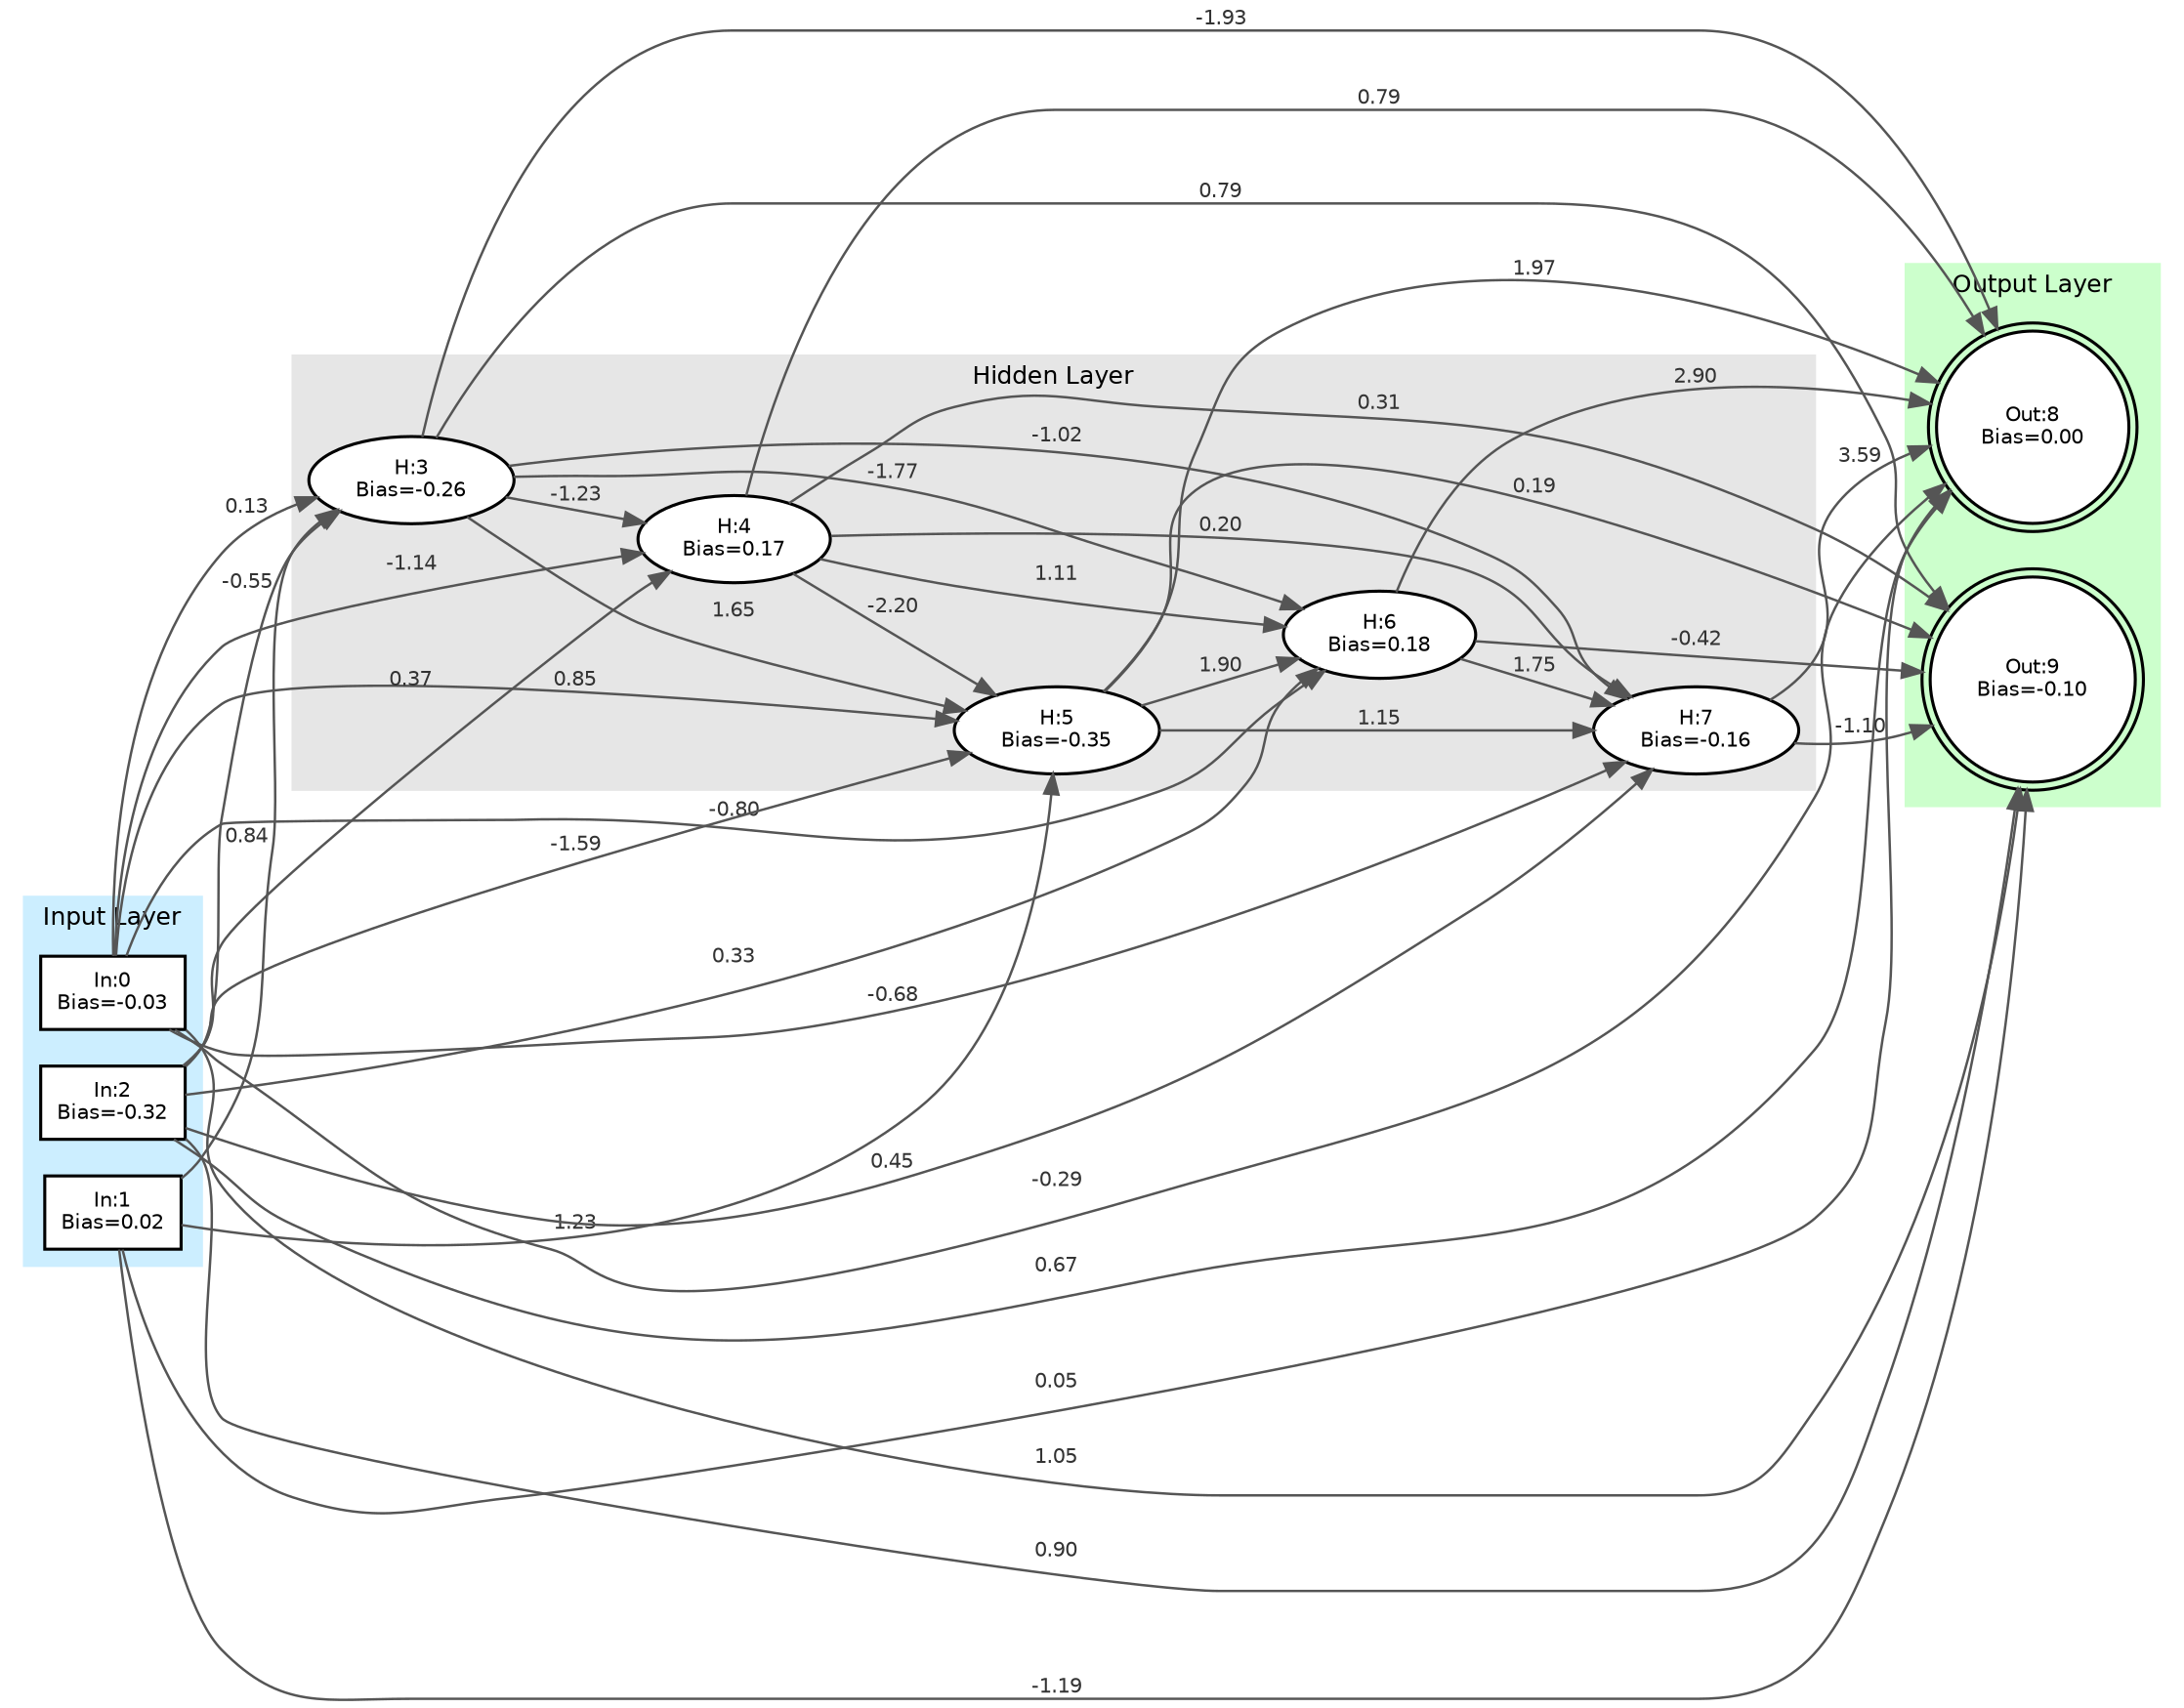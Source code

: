 digraph Minet {
    // Use left-to-right orientation
    rankdir=LR;
    graph [layout=dot, fontname="Helvetica", fontsize=12];
    node [fontname="Helvetica", fontsize=10];
    edge [fontname="Helvetica", fontsize=10];

    subgraph cluster_inputs {
        style=filled;
        color="#cceeff";
        penwidth=1.5;
        label="Input Layer";
        labelloc="top";
        labeljust="center";
        rank=same;
        neuron_0 [shape=box, style=filled, fillcolor=white, penwidth=1.5, label="In:0\nBias=-0.03"];
        neuron_1 [shape=box, style=filled, fillcolor=white, penwidth=1.5, label="In:1\nBias=0.02"];
        neuron_2 [shape=box, style=filled, fillcolor=white, penwidth=1.5, label="In:2\nBias=-0.32"];
    }

    subgraph cluster_hidden {
        style=filled;
        color="#e6e6e6";
        penwidth=1.5;
        label="Hidden Layer";
        labelloc="top";
        labeljust="center";
        neuron_3 [shape=ellipse, style=filled, fillcolor=white, penwidth=1.5, label="H:3\nBias=-0.26"];
        neuron_4 [shape=ellipse, style=filled, fillcolor=white, penwidth=1.5, label="H:4\nBias=0.17"];
        neuron_5 [shape=ellipse, style=filled, fillcolor=white, penwidth=1.5, label="H:5\nBias=-0.35"];
        neuron_6 [shape=ellipse, style=filled, fillcolor=white, penwidth=1.5, label="H:6\nBias=0.18"];
        neuron_7 [shape=ellipse, style=filled, fillcolor=white, penwidth=1.5, label="H:7\nBias=-0.16"];
    }

    subgraph cluster_outputs {
        style=filled;
        color="#ccffcc";
        penwidth=1.5;
        label="Output Layer";
        labelloc="top";
        labeljust="center";
        rank=same;
        neuron_8 [shape=doublecircle, style=filled, fillcolor=white, penwidth=1.5, label="Out:8\nBias=0.00"];
        neuron_9 [shape=doublecircle, style=filled, fillcolor=white, penwidth=1.5, label="Out:9\nBias=-0.10"];
    }

    // Edges
    edge [color="#555555", penwidth=1.2];
    neuron_0 -> neuron_3 [label="0.13", fontcolor="#333333"];
    neuron_0 -> neuron_5 [label="0.85", fontcolor="#333333"];
    neuron_0 -> neuron_6 [label="-0.80", fontcolor="#333333"];
    neuron_0 -> neuron_4 [label="-1.14", fontcolor="#333333"];
    neuron_0 -> neuron_7 [label="-0.68", fontcolor="#333333"];
    neuron_0 -> neuron_8 [label="-0.29", fontcolor="#333333"];
    neuron_0 -> neuron_9 [label="1.05", fontcolor="#333333"];
    neuron_1 -> neuron_5 [label="1.23", fontcolor="#333333"];
    neuron_1 -> neuron_3 [label="0.84", fontcolor="#333333"];
    neuron_1 -> neuron_9 [label="-1.19", fontcolor="#333333"];
    neuron_1 -> neuron_8 [label="0.05", fontcolor="#333333"];
    neuron_2 -> neuron_5 [label="-1.59", fontcolor="#333333"];
    neuron_2 -> neuron_3 [label="-0.55", fontcolor="#333333"];
    neuron_2 -> neuron_8 [label="0.67", fontcolor="#333333"];
    neuron_2 -> neuron_7 [label="0.45", fontcolor="#333333"];
    neuron_2 -> neuron_6 [label="0.33", fontcolor="#333333"];
    neuron_2 -> neuron_4 [label="0.37", fontcolor="#333333"];
    neuron_2 -> neuron_9 [label="0.90", fontcolor="#333333"];
    neuron_3 -> neuron_5 [label="1.65", fontcolor="#333333"];
    neuron_3 -> neuron_4 [label="-1.23", fontcolor="#333333"];
    neuron_3 -> neuron_8 [label="-1.93", fontcolor="#333333"];
    neuron_3 -> neuron_6 [label="-1.77", fontcolor="#333333"];
    neuron_3 -> neuron_7 [label="-1.02", fontcolor="#333333"];
    neuron_3 -> neuron_9 [label="0.79", fontcolor="#333333"];
    neuron_4 -> neuron_5 [label="-2.20", fontcolor="#333333"];
    neuron_4 -> neuron_8 [label="0.79", fontcolor="#333333"];
    neuron_4 -> neuron_6 [label="1.11", fontcolor="#333333"];
    neuron_4 -> neuron_7 [label="0.20", fontcolor="#333333"];
    neuron_4 -> neuron_9 [label="0.31", fontcolor="#333333"];
    neuron_5 -> neuron_6 [label="1.90", fontcolor="#333333"];
    neuron_5 -> neuron_7 [label="1.15", fontcolor="#333333"];
    neuron_5 -> neuron_8 [label="1.97", fontcolor="#333333"];
    neuron_5 -> neuron_9 [label="0.19", fontcolor="#333333"];
    neuron_6 -> neuron_8 [label="2.90", fontcolor="#333333"];
    neuron_6 -> neuron_7 [label="1.75", fontcolor="#333333"];
    neuron_6 -> neuron_9 [label="-0.42", fontcolor="#333333"];
    neuron_7 -> neuron_8 [label="3.59", fontcolor="#333333"];
    neuron_7 -> neuron_9 [label="-1.10", fontcolor="#333333"];
}

